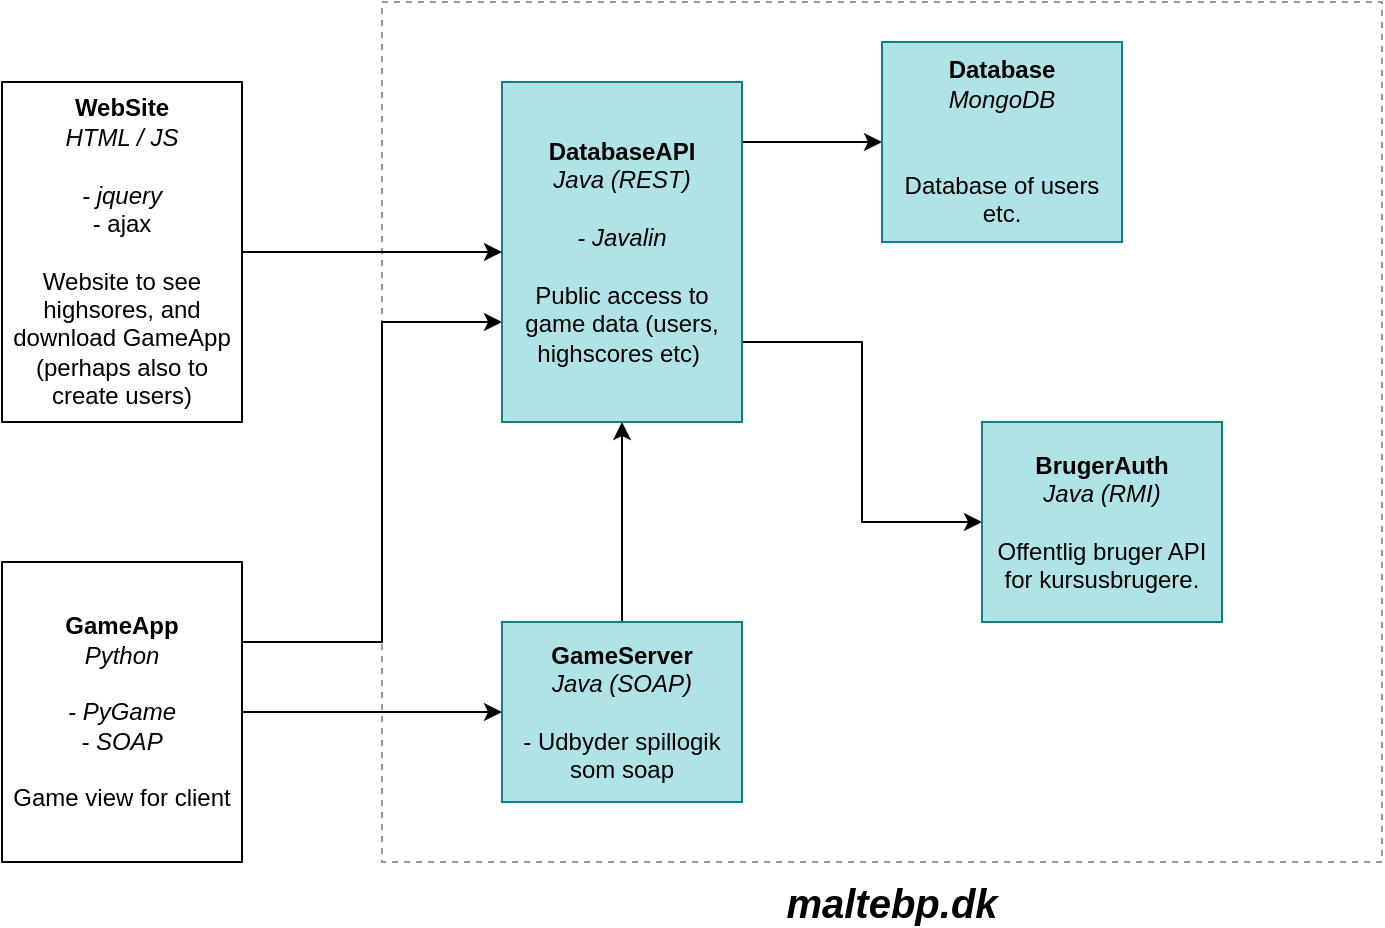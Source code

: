 <mxfile version="12.7.9" type="github">
  <diagram id="nnTAs1MfJtq3i2q6aaK8" name="Page-1">
    <mxGraphModel dx="1221" dy="688" grid="1" gridSize="10" guides="1" tooltips="1" connect="1" arrows="1" fold="1" page="1" pageScale="1" pageWidth="5000" pageHeight="5000" math="0" shadow="0">
      <root>
        <mxCell id="0" />
        <mxCell id="1" parent="0" />
        <mxCell id="SRb2F7GsxGhOm74NIMbP-35" value="" style="rounded=0;whiteSpace=wrap;html=1;strokeColor=#999999;dashed=1;fillColor=none;" vertex="1" parent="1">
          <mxGeometry x="440" y="100" width="500" height="430" as="geometry" />
        </mxCell>
        <mxCell id="SRb2F7GsxGhOm74NIMbP-33" style="edgeStyle=orthogonalEdgeStyle;rounded=0;orthogonalLoop=1;jettySize=auto;html=1;strokeColor=#000000;" edge="1" parent="1" source="SRb2F7GsxGhOm74NIMbP-12" target="SRb2F7GsxGhOm74NIMbP-16">
          <mxGeometry relative="1" as="geometry" />
        </mxCell>
        <mxCell id="SRb2F7GsxGhOm74NIMbP-12" value="&lt;b&gt;GameServer&lt;/b&gt;&lt;br&gt;&lt;i&gt;Java (SOAP)&lt;br&gt;&lt;/i&gt;&lt;br&gt;- Udbyder spillogik som soap" style="rounded=0;whiteSpace=wrap;html=1;fillColor=#b0e3e6;strokeColor=#0e8088;" vertex="1" parent="1">
          <mxGeometry x="500" y="410" width="120" height="90" as="geometry" />
        </mxCell>
        <mxCell id="SRb2F7GsxGhOm74NIMbP-27" style="edgeStyle=orthogonalEdgeStyle;rounded=0;orthogonalLoop=1;jettySize=auto;html=1;entryX=0;entryY=0.5;entryDx=0;entryDy=0;" edge="1" parent="1" source="SRb2F7GsxGhOm74NIMbP-14" target="SRb2F7GsxGhOm74NIMbP-12">
          <mxGeometry relative="1" as="geometry" />
        </mxCell>
        <mxCell id="SRb2F7GsxGhOm74NIMbP-29" style="edgeStyle=orthogonalEdgeStyle;rounded=0;orthogonalLoop=1;jettySize=auto;html=1;" edge="1" parent="1" source="SRb2F7GsxGhOm74NIMbP-14" target="SRb2F7GsxGhOm74NIMbP-16">
          <mxGeometry relative="1" as="geometry">
            <Array as="points">
              <mxPoint x="440" y="420" />
              <mxPoint x="440" y="260" />
            </Array>
          </mxGeometry>
        </mxCell>
        <mxCell id="SRb2F7GsxGhOm74NIMbP-14" value="&lt;b&gt;GameApp&lt;br&gt;&lt;/b&gt;&lt;i&gt;Python&lt;/i&gt;&lt;br&gt;&lt;br&gt;&lt;i&gt;- PyGame&lt;/i&gt;&lt;br&gt;&lt;i&gt;- SOAP&lt;/i&gt;&lt;br&gt;&lt;br&gt;Game view for client" style="rounded=0;whiteSpace=wrap;html=1;strokeColor=#000000;" vertex="1" parent="1">
          <mxGeometry x="250" y="380" width="120" height="150" as="geometry" />
        </mxCell>
        <mxCell id="SRb2F7GsxGhOm74NIMbP-15" value="&lt;b&gt;WebSite&lt;br&gt;&lt;/b&gt;&lt;i&gt;HTML / JS&lt;/i&gt;&lt;br&gt;&lt;br&gt;&lt;i&gt;- jquery&lt;br&gt;&lt;/i&gt;- ajax&lt;br&gt;&lt;br&gt;Website to see highsores, and download GameApp (perhaps also to create users)" style="rounded=0;whiteSpace=wrap;html=1;strokeColor=#000000;" vertex="1" parent="1">
          <mxGeometry x="250" y="140" width="120" height="170" as="geometry" />
        </mxCell>
        <mxCell id="SRb2F7GsxGhOm74NIMbP-31" style="edgeStyle=orthogonalEdgeStyle;rounded=0;orthogonalLoop=1;jettySize=auto;html=1;strokeColor=#000000;" edge="1" parent="1" source="SRb2F7GsxGhOm74NIMbP-16" target="SRb2F7GsxGhOm74NIMbP-17">
          <mxGeometry relative="1" as="geometry">
            <Array as="points">
              <mxPoint x="655" y="170" />
              <mxPoint x="655" y="170" />
            </Array>
          </mxGeometry>
        </mxCell>
        <mxCell id="SRb2F7GsxGhOm74NIMbP-32" style="edgeStyle=orthogonalEdgeStyle;rounded=0;orthogonalLoop=1;jettySize=auto;html=1;strokeColor=#000000;" edge="1" parent="1" source="SRb2F7GsxGhOm74NIMbP-16" target="SRb2F7GsxGhOm74NIMbP-18">
          <mxGeometry relative="1" as="geometry">
            <Array as="points">
              <mxPoint x="680" y="270" />
              <mxPoint x="680" y="360" />
            </Array>
          </mxGeometry>
        </mxCell>
        <mxCell id="SRb2F7GsxGhOm74NIMbP-16" value="&lt;b&gt;DatabaseAPI&lt;br&gt;&lt;/b&gt;&lt;i&gt;Java (REST)&lt;/i&gt;&lt;br&gt;&lt;br&gt;&lt;i&gt;- Javalin&lt;/i&gt;&lt;br&gt;&lt;br&gt;Public access to game data (users, highscores etc)&amp;nbsp;" style="rounded=0;whiteSpace=wrap;html=1;fillColor=#b0e3e6;strokeColor=#0e8088;" vertex="1" parent="1">
          <mxGeometry x="500" y="140" width="120" height="170" as="geometry" />
        </mxCell>
        <mxCell id="SRb2F7GsxGhOm74NIMbP-17" value="&lt;b&gt;Database&lt;br&gt;&lt;/b&gt;&lt;i&gt;MongoDB&lt;/i&gt;&lt;br&gt;&lt;br&gt;&lt;br&gt;Database of users etc." style="rounded=0;whiteSpace=wrap;html=1;fillColor=#b0e3e6;strokeColor=#0e8088;" vertex="1" parent="1">
          <mxGeometry x="690" y="120" width="120" height="100" as="geometry" />
        </mxCell>
        <mxCell id="SRb2F7GsxGhOm74NIMbP-18" value="&lt;b&gt;BrugerAuth&lt;br&gt;&lt;/b&gt;&lt;i&gt;Java (RMI)&lt;/i&gt;&lt;br&gt;&lt;br&gt;Offentlig bruger API for kursusbrugere." style="rounded=0;whiteSpace=wrap;html=1;fillColor=#b0e3e6;strokeColor=#0e8088;" vertex="1" parent="1">
          <mxGeometry x="740" y="310" width="120" height="100" as="geometry" />
        </mxCell>
        <mxCell id="SRb2F7GsxGhOm74NIMbP-25" value="" style="endArrow=classic;html=1;entryX=0;entryY=0.5;entryDx=0;entryDy=0;" edge="1" parent="1" source="SRb2F7GsxGhOm74NIMbP-15" target="SRb2F7GsxGhOm74NIMbP-16">
          <mxGeometry width="50" height="50" relative="1" as="geometry">
            <mxPoint x="370" y="275" as="sourcePoint" />
            <mxPoint x="370" y="175" as="targetPoint" />
          </mxGeometry>
        </mxCell>
        <mxCell id="SRb2F7GsxGhOm74NIMbP-36" value="&lt;font style=&quot;font-size: 20px&quot;&gt;&lt;b&gt;&lt;i&gt;maltebp.dk&lt;/i&gt;&lt;/b&gt;&lt;/font&gt;" style="text;html=1;strokeColor=none;fillColor=none;align=center;verticalAlign=middle;whiteSpace=wrap;rounded=0;dashed=1;" vertex="1" parent="1">
          <mxGeometry x="620" y="540" width="150" height="20" as="geometry" />
        </mxCell>
      </root>
    </mxGraphModel>
  </diagram>
</mxfile>
